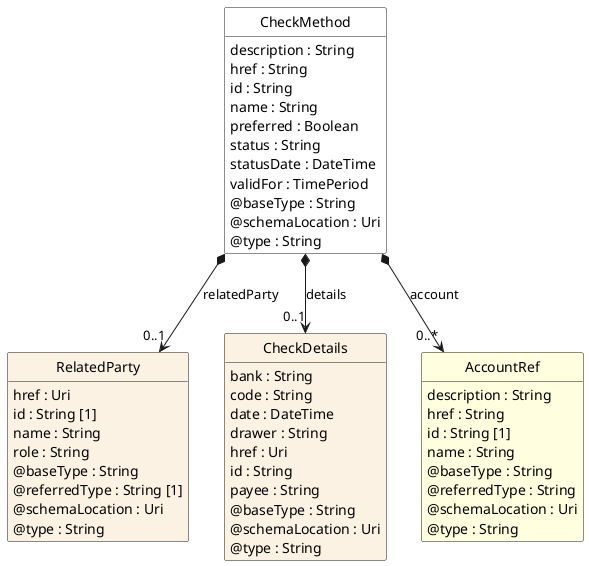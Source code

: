 @startuml
hide circle
hide methods
hide stereotype
show <<Enumeration>> stereotype
skinparam class {
   BackgroundColor<<Enumeration>> #E6F5F7
   BackgroundColor<<Ref>> #FFFFE0
   BackgroundColor<<Pivot>> #FFFFFFF
   BackgroundColor<<SimpleType>> #E2F0DA
   BackgroundColor #FCF2E3
}

class CheckMethod <<Pivot>> {
    description : String
    href : String
    id : String
    name : String
    preferred : Boolean
    status : String
    statusDate : DateTime
    validFor : TimePeriod
    @baseType : String
    @schemaLocation : Uri
    @type : String
}

class RelatedParty  {
    href : Uri
    id : String [1]
    name : String
    role : String
    @baseType : String
    @referredType : String [1]
    @schemaLocation : Uri
    @type : String
}

class CheckDetails  {
    bank : String
    code : String
    date : DateTime
    drawer : String
    href : Uri
    id : String
    payee : String
    @baseType : String
    @schemaLocation : Uri
    @type : String
}

class AccountRef  <<Ref>> {
    description : String
    href : String
    id : String [1]
    name : String
    @baseType : String
    @referredType : String
    @schemaLocation : Uri
    @type : String
}

CheckMethod *-->  "0..1" RelatedParty : relatedParty

CheckMethod *-->  "0..*" AccountRef : account

CheckMethod *-->  "0..1" CheckDetails : details

@enduml